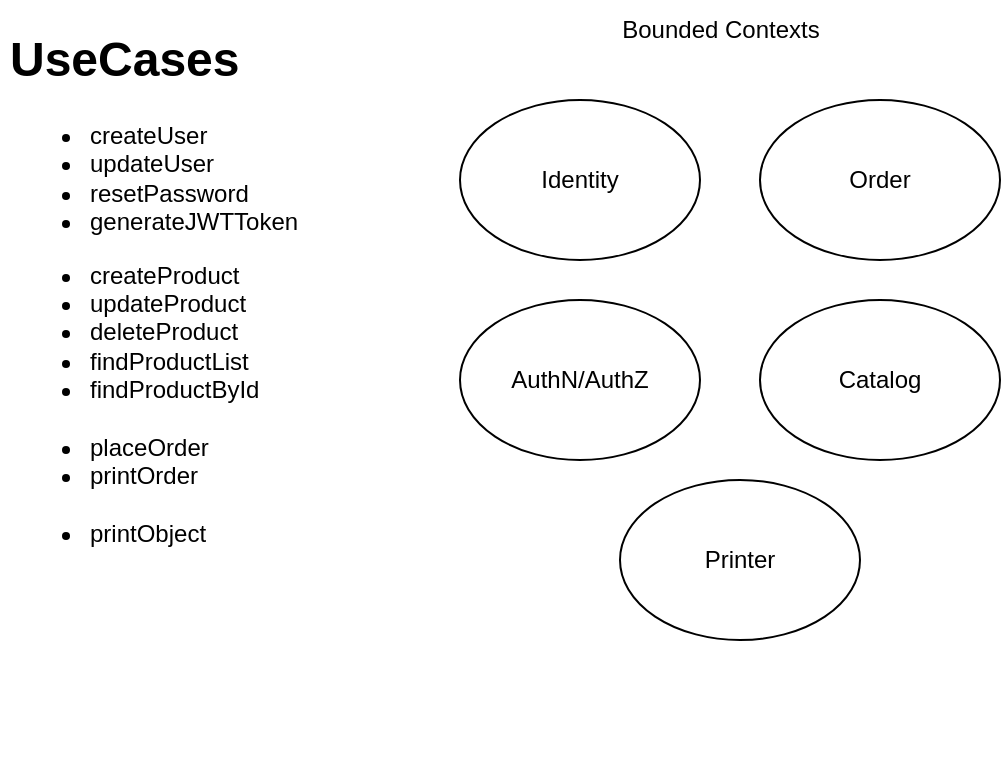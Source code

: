 <mxfile>
    <diagram id="56aUZnFWoKFuOddUZJm8" name="Page-1">
        <mxGraphModel dx="579" dy="1112" grid="1" gridSize="10" guides="1" tooltips="1" connect="1" arrows="1" fold="1" page="0" pageScale="1" pageWidth="850" pageHeight="1100" math="0" shadow="0">
            <root>
                <mxCell id="0"/>
                <mxCell id="1" parent="0"/>
                <mxCell id="5" value="Identity" style="ellipse;whiteSpace=wrap;html=1;fillColor=none;" parent="1" vertex="1">
                    <mxGeometry x="420" y="10" width="120" height="80" as="geometry"/>
                </mxCell>
                <mxCell id="8" value="Order" style="ellipse;whiteSpace=wrap;html=1;fillColor=none;" parent="1" vertex="1">
                    <mxGeometry x="570" y="10" width="120" height="80" as="geometry"/>
                </mxCell>
                <mxCell id="9" value="Catalog" style="ellipse;whiteSpace=wrap;html=1;fillColor=none;" parent="1" vertex="1">
                    <mxGeometry x="570" y="110" width="120" height="80" as="geometry"/>
                </mxCell>
                <mxCell id="11" value="Printer" style="ellipse;whiteSpace=wrap;html=1;fillColor=none;" parent="1" vertex="1">
                    <mxGeometry x="500" y="200" width="120" height="80" as="geometry"/>
                </mxCell>
                <mxCell id="12" value="AuthN/AuthZ" style="ellipse;whiteSpace=wrap;html=1;fillColor=none;" parent="1" vertex="1">
                    <mxGeometry x="420" y="110" width="120" height="80" as="geometry"/>
                </mxCell>
                <mxCell id="18" value="&lt;h1 style=&quot;&quot;&gt;UseCases&lt;/h1&gt;&lt;p&gt;&lt;/p&gt;&lt;ul&gt;&lt;li style=&quot;&quot;&gt;createUser&lt;/li&gt;&lt;li&gt;updateUser&lt;/li&gt;&lt;li&gt;resetPassword&lt;/li&gt;&lt;li&gt;generateJWTToken&lt;/li&gt;&lt;/ul&gt;&lt;div&gt;&lt;ul&gt;&lt;/ul&gt;&lt;div&gt;&lt;ul&gt;&lt;li&gt;createProduct&lt;/li&gt;&lt;li&gt;updateProduct&lt;/li&gt;&lt;li&gt;deleteProduct&lt;br&gt;&lt;/li&gt;&lt;li&gt;findProductList&lt;/li&gt;&lt;li&gt;findProductById&lt;br&gt;&lt;br&gt;&lt;/li&gt;&lt;li&gt;placeOrder&lt;/li&gt;&lt;li&gt;printOrder&lt;br&gt;&lt;br&gt;&lt;/li&gt;&lt;li&gt;printObject&lt;/li&gt;&lt;/ul&gt;&lt;/div&gt;&lt;/div&gt;&lt;p&gt;&lt;/p&gt;" style="text;html=1;strokeColor=none;fillColor=none;spacing=5;spacingTop=-20;whiteSpace=wrap;overflow=hidden;rounded=0;" parent="1" vertex="1">
                    <mxGeometry x="190" y="-30" width="190" height="370" as="geometry"/>
                </mxCell>
                <mxCell id="20" value="Bounded Contexts" style="text;html=1;align=center;verticalAlign=middle;resizable=0;points=[];autosize=1;strokeColor=none;fillColor=none;" parent="1" vertex="1">
                    <mxGeometry x="490" y="-40" width="120" height="30" as="geometry"/>
                </mxCell>
            </root>
        </mxGraphModel>
    </diagram>
</mxfile>